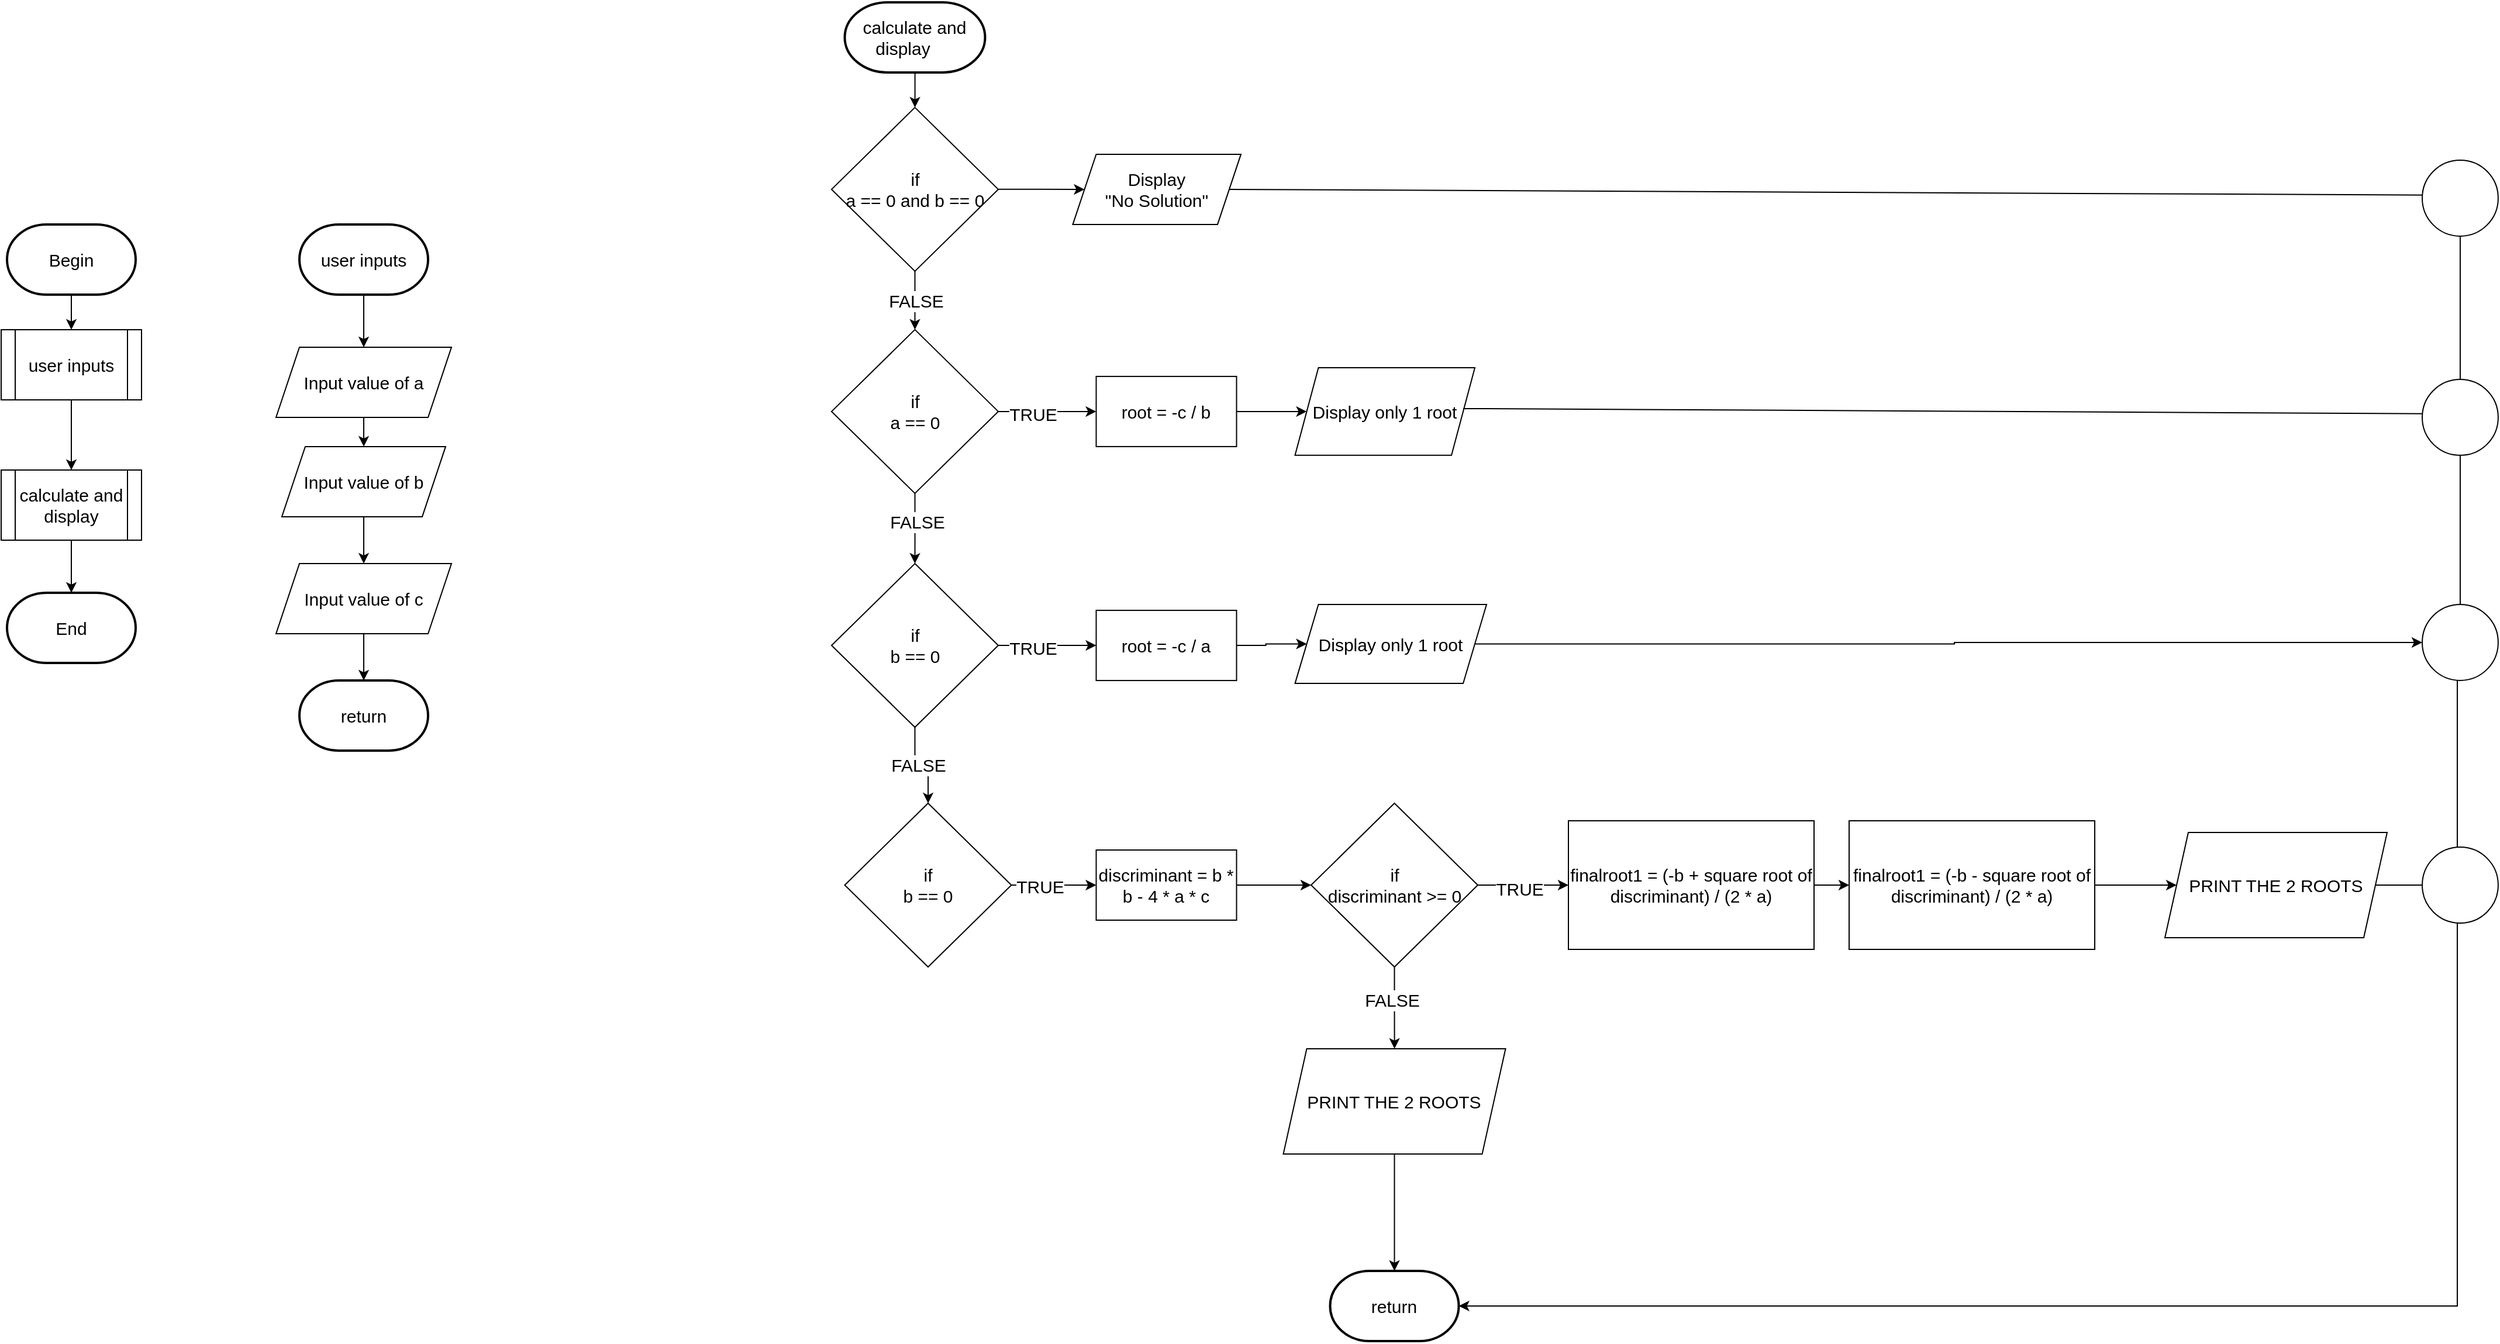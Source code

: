 <mxfile version="22.1.11" type="github">
  <diagram name="Page-1" id="sum3KPvAP9c18_npDY0O">
    <mxGraphModel dx="5773" dy="3027" grid="1" gridSize="10" guides="1" tooltips="1" connect="1" arrows="1" fold="1" page="1" pageScale="1" pageWidth="850" pageHeight="1100" math="0" shadow="0">
      <root>
        <mxCell id="0" />
        <mxCell id="1" parent="0" />
        <mxCell id="lr6kMDuDYrGQgOg-v3O_-4" value="" style="edgeStyle=orthogonalEdgeStyle;rounded=0;orthogonalLoop=1;jettySize=auto;html=1;fontSize=15;" edge="1" parent="1" source="lr6kMDuDYrGQgOg-v3O_-1" target="lr6kMDuDYrGQgOg-v3O_-2">
          <mxGeometry relative="1" as="geometry" />
        </mxCell>
        <mxCell id="lr6kMDuDYrGQgOg-v3O_-1" value="&lt;font style=&quot;font-size: 15px;&quot;&gt;Begin&lt;/font&gt;" style="strokeWidth=2;html=1;shape=mxgraph.flowchart.terminator;whiteSpace=wrap;fontSize=15;" vertex="1" parent="1">
          <mxGeometry x="215" y="235" width="110" height="60" as="geometry" />
        </mxCell>
        <mxCell id="lr6kMDuDYrGQgOg-v3O_-5" value="" style="edgeStyle=orthogonalEdgeStyle;rounded=0;orthogonalLoop=1;jettySize=auto;html=1;fontSize=15;" edge="1" parent="1" source="lr6kMDuDYrGQgOg-v3O_-2" target="lr6kMDuDYrGQgOg-v3O_-3">
          <mxGeometry relative="1" as="geometry" />
        </mxCell>
        <mxCell id="lr6kMDuDYrGQgOg-v3O_-2" value="user inputs" style="shape=process;whiteSpace=wrap;html=1;backgroundOutline=1;fontSize=15;" vertex="1" parent="1">
          <mxGeometry x="210" y="325" width="120" height="60" as="geometry" />
        </mxCell>
        <mxCell id="lr6kMDuDYrGQgOg-v3O_-7" value="" style="edgeStyle=orthogonalEdgeStyle;rounded=0;orthogonalLoop=1;jettySize=auto;html=1;fontSize=15;" edge="1" parent="1" source="lr6kMDuDYrGQgOg-v3O_-3" target="lr6kMDuDYrGQgOg-v3O_-6">
          <mxGeometry relative="1" as="geometry" />
        </mxCell>
        <mxCell id="lr6kMDuDYrGQgOg-v3O_-3" value="calculate and display" style="shape=process;whiteSpace=wrap;html=1;backgroundOutline=1;fontSize=15;" vertex="1" parent="1">
          <mxGeometry x="210" y="445" width="120" height="60" as="geometry" />
        </mxCell>
        <mxCell id="lr6kMDuDYrGQgOg-v3O_-6" value="&lt;font style=&quot;font-size: 15px;&quot;&gt;End&lt;/font&gt;" style="strokeWidth=2;html=1;shape=mxgraph.flowchart.terminator;whiteSpace=wrap;fontSize=15;" vertex="1" parent="1">
          <mxGeometry x="215" y="550" width="110" height="60" as="geometry" />
        </mxCell>
        <mxCell id="lr6kMDuDYrGQgOg-v3O_-14" value="" style="edgeStyle=orthogonalEdgeStyle;rounded=0;orthogonalLoop=1;jettySize=auto;html=1;fontSize=15;" edge="1" parent="1" source="lr6kMDuDYrGQgOg-v3O_-8" target="lr6kMDuDYrGQgOg-v3O_-9">
          <mxGeometry relative="1" as="geometry" />
        </mxCell>
        <mxCell id="lr6kMDuDYrGQgOg-v3O_-8" value="&lt;span style=&quot;font-size: 15px;&quot;&gt;user inputs&lt;/span&gt;" style="strokeWidth=2;html=1;shape=mxgraph.flowchart.terminator;whiteSpace=wrap;fontSize=15;" vertex="1" parent="1">
          <mxGeometry x="465" y="235" width="110" height="60" as="geometry" />
        </mxCell>
        <mxCell id="lr6kMDuDYrGQgOg-v3O_-13" value="" style="edgeStyle=orthogonalEdgeStyle;rounded=0;orthogonalLoop=1;jettySize=auto;html=1;fontSize=15;" edge="1" parent="1" source="lr6kMDuDYrGQgOg-v3O_-9" target="lr6kMDuDYrGQgOg-v3O_-10">
          <mxGeometry relative="1" as="geometry" />
        </mxCell>
        <mxCell id="lr6kMDuDYrGQgOg-v3O_-9" value="Input value of a" style="shape=parallelogram;perimeter=parallelogramPerimeter;whiteSpace=wrap;html=1;fixedSize=1;fontSize=15;" vertex="1" parent="1">
          <mxGeometry x="445" y="340" width="150" height="60" as="geometry" />
        </mxCell>
        <mxCell id="lr6kMDuDYrGQgOg-v3O_-17" value="" style="edgeStyle=orthogonalEdgeStyle;rounded=0;orthogonalLoop=1;jettySize=auto;html=1;fontSize=15;" edge="1" parent="1" source="lr6kMDuDYrGQgOg-v3O_-10" target="lr6kMDuDYrGQgOg-v3O_-11">
          <mxGeometry relative="1" as="geometry" />
        </mxCell>
        <mxCell id="lr6kMDuDYrGQgOg-v3O_-10" value="Input value of b" style="shape=parallelogram;perimeter=parallelogramPerimeter;whiteSpace=wrap;html=1;fixedSize=1;fontSize=15;" vertex="1" parent="1">
          <mxGeometry x="450" y="424.95" width="140" height="60" as="geometry" />
        </mxCell>
        <mxCell id="lr6kMDuDYrGQgOg-v3O_-19" value="" style="edgeStyle=orthogonalEdgeStyle;rounded=0;orthogonalLoop=1;jettySize=auto;html=1;fontSize=15;" edge="1" parent="1" source="lr6kMDuDYrGQgOg-v3O_-11" target="lr6kMDuDYrGQgOg-v3O_-18">
          <mxGeometry relative="1" as="geometry" />
        </mxCell>
        <mxCell id="lr6kMDuDYrGQgOg-v3O_-11" value="Input value of c" style="shape=parallelogram;perimeter=parallelogramPerimeter;whiteSpace=wrap;html=1;fixedSize=1;fontSize=15;" vertex="1" parent="1">
          <mxGeometry x="445" y="525.04" width="150" height="60" as="geometry" />
        </mxCell>
        <mxCell id="lr6kMDuDYrGQgOg-v3O_-18" value="&lt;font style=&quot;font-size: 15px;&quot;&gt;return&lt;/font&gt;" style="strokeWidth=2;html=1;shape=mxgraph.flowchart.terminator;whiteSpace=wrap;fontSize=15;" vertex="1" parent="1">
          <mxGeometry x="465" y="625" width="110" height="60" as="geometry" />
        </mxCell>
        <mxCell id="lr6kMDuDYrGQgOg-v3O_-22" value="" style="edgeStyle=orthogonalEdgeStyle;rounded=0;orthogonalLoop=1;jettySize=auto;html=1;fontSize=15;" edge="1" parent="1" source="lr6kMDuDYrGQgOg-v3O_-20" target="lr6kMDuDYrGQgOg-v3O_-21">
          <mxGeometry relative="1" as="geometry" />
        </mxCell>
        <mxCell id="lr6kMDuDYrGQgOg-v3O_-20" value="&lt;span style=&quot;font-size: 15px;&quot;&gt;calculate and display&lt;span style=&quot;white-space: pre; font-size: 15px;&quot;&gt;&#x9;&lt;/span&gt;&lt;/span&gt;" style="strokeWidth=2;html=1;shape=mxgraph.flowchart.terminator;whiteSpace=wrap;fontSize=15;" vertex="1" parent="1">
          <mxGeometry x="931.25" y="44.95" width="120" height="60" as="geometry" />
        </mxCell>
        <mxCell id="lr6kMDuDYrGQgOg-v3O_-24" value="" style="edgeStyle=orthogonalEdgeStyle;rounded=0;orthogonalLoop=1;jettySize=auto;html=1;fontSize=15;" edge="1" parent="1" source="lr6kMDuDYrGQgOg-v3O_-21" target="lr6kMDuDYrGQgOg-v3O_-23">
          <mxGeometry relative="1" as="geometry" />
        </mxCell>
        <mxCell id="lr6kMDuDYrGQgOg-v3O_-25" value="FALSE" style="edgeLabel;html=1;align=center;verticalAlign=middle;resizable=0;points=[];fontSize=15;" vertex="1" connectable="0" parent="lr6kMDuDYrGQgOg-v3O_-24">
          <mxGeometry x="-0.013" relative="1" as="geometry">
            <mxPoint as="offset" />
          </mxGeometry>
        </mxCell>
        <mxCell id="lr6kMDuDYrGQgOg-v3O_-33" value="" style="edgeStyle=orthogonalEdgeStyle;rounded=0;orthogonalLoop=1;jettySize=auto;html=1;fontSize=15;" edge="1" parent="1" source="lr6kMDuDYrGQgOg-v3O_-21" target="lr6kMDuDYrGQgOg-v3O_-32">
          <mxGeometry relative="1" as="geometry" />
        </mxCell>
        <mxCell id="lr6kMDuDYrGQgOg-v3O_-21" value="if&lt;br style=&quot;font-size: 15px;&quot;&gt;a == 0 and b == 0" style="rhombus;whiteSpace=wrap;html=1;fontSize=15;" vertex="1" parent="1">
          <mxGeometry x="920" y="134.95" width="142.5" height="140" as="geometry" />
        </mxCell>
        <mxCell id="lr6kMDuDYrGQgOg-v3O_-28" value="" style="edgeStyle=orthogonalEdgeStyle;rounded=0;orthogonalLoop=1;jettySize=auto;html=1;fontSize=15;" edge="1" parent="1" source="lr6kMDuDYrGQgOg-v3O_-23" target="lr6kMDuDYrGQgOg-v3O_-26">
          <mxGeometry relative="1" as="geometry" />
        </mxCell>
        <mxCell id="lr6kMDuDYrGQgOg-v3O_-29" value="TRUE" style="edgeLabel;html=1;align=center;verticalAlign=middle;resizable=0;points=[];fontSize=15;" vertex="1" connectable="0" parent="lr6kMDuDYrGQgOg-v3O_-28">
          <mxGeometry x="-0.291" y="-2" relative="1" as="geometry">
            <mxPoint as="offset" />
          </mxGeometry>
        </mxCell>
        <mxCell id="lr6kMDuDYrGQgOg-v3O_-40" value="" style="edgeStyle=orthogonalEdgeStyle;rounded=0;orthogonalLoop=1;jettySize=auto;html=1;exitX=0.5;exitY=1;exitDx=0;exitDy=0;fontSize=15;" edge="1" parent="1" source="lr6kMDuDYrGQgOg-v3O_-23" target="lr6kMDuDYrGQgOg-v3O_-36">
          <mxGeometry relative="1" as="geometry">
            <mxPoint x="991.345" y="494.946" as="sourcePoint" />
          </mxGeometry>
        </mxCell>
        <mxCell id="lr6kMDuDYrGQgOg-v3O_-41" value="FALSE" style="edgeLabel;html=1;align=center;verticalAlign=middle;resizable=0;points=[];fontSize=15;" vertex="1" connectable="0" parent="lr6kMDuDYrGQgOg-v3O_-40">
          <mxGeometry x="-0.197" y="1" relative="1" as="geometry">
            <mxPoint as="offset" />
          </mxGeometry>
        </mxCell>
        <mxCell id="lr6kMDuDYrGQgOg-v3O_-23" value="if&lt;br style=&quot;font-size: 15px;&quot;&gt;a == 0" style="rhombus;whiteSpace=wrap;html=1;fontSize=15;" vertex="1" parent="1">
          <mxGeometry x="920" y="324.95" width="142.5" height="140" as="geometry" />
        </mxCell>
        <mxCell id="lr6kMDuDYrGQgOg-v3O_-31" value="" style="edgeStyle=orthogonalEdgeStyle;rounded=0;orthogonalLoop=1;jettySize=auto;html=1;fontSize=15;" edge="1" parent="1" source="lr6kMDuDYrGQgOg-v3O_-26" target="lr6kMDuDYrGQgOg-v3O_-30">
          <mxGeometry relative="1" as="geometry" />
        </mxCell>
        <mxCell id="lr6kMDuDYrGQgOg-v3O_-26" value="root = -c / b" style="rounded=0;whiteSpace=wrap;html=1;fontSize=15;" vertex="1" parent="1">
          <mxGeometry x="1146.25" y="364.95" width="120" height="60" as="geometry" />
        </mxCell>
        <mxCell id="lr6kMDuDYrGQgOg-v3O_-30" value="Display only 1 root" style="shape=parallelogram;perimeter=parallelogramPerimeter;whiteSpace=wrap;html=1;fixedSize=1;fontSize=15;" vertex="1" parent="1">
          <mxGeometry x="1316.25" y="357.48" width="153.75" height="74.95" as="geometry" />
        </mxCell>
        <mxCell id="lr6kMDuDYrGQgOg-v3O_-32" value="Display &lt;br style=&quot;font-size: 15px;&quot;&gt;&quot;No Solution&quot;" style="shape=parallelogram;perimeter=parallelogramPerimeter;whiteSpace=wrap;html=1;fixedSize=1;fontSize=15;" vertex="1" parent="1">
          <mxGeometry x="1126.25" y="174.95" width="143.75" height="60" as="geometry" />
        </mxCell>
        <mxCell id="lr6kMDuDYrGQgOg-v3O_-34" value="" style="edgeStyle=orthogonalEdgeStyle;rounded=0;orthogonalLoop=1;jettySize=auto;html=1;fontSize=15;" edge="1" parent="1" source="lr6kMDuDYrGQgOg-v3O_-36" target="lr6kMDuDYrGQgOg-v3O_-38">
          <mxGeometry relative="1" as="geometry" />
        </mxCell>
        <mxCell id="lr6kMDuDYrGQgOg-v3O_-35" value="TRUE" style="edgeLabel;html=1;align=center;verticalAlign=middle;resizable=0;points=[];fontSize=15;" vertex="1" connectable="0" parent="lr6kMDuDYrGQgOg-v3O_-34">
          <mxGeometry x="-0.291" y="-2" relative="1" as="geometry">
            <mxPoint as="offset" />
          </mxGeometry>
        </mxCell>
        <mxCell id="lr6kMDuDYrGQgOg-v3O_-43" value="" style="edgeStyle=orthogonalEdgeStyle;rounded=0;orthogonalLoop=1;jettySize=auto;html=1;fontSize=15;" edge="1" parent="1" source="lr6kMDuDYrGQgOg-v3O_-36" target="lr6kMDuDYrGQgOg-v3O_-42">
          <mxGeometry relative="1" as="geometry" />
        </mxCell>
        <mxCell id="lr6kMDuDYrGQgOg-v3O_-44" value="FALSE" style="edgeLabel;html=1;align=center;verticalAlign=middle;resizable=0;points=[];fontSize=15;" vertex="1" connectable="0" parent="lr6kMDuDYrGQgOg-v3O_-43">
          <mxGeometry x="-0.089" y="1" relative="1" as="geometry">
            <mxPoint as="offset" />
          </mxGeometry>
        </mxCell>
        <mxCell id="lr6kMDuDYrGQgOg-v3O_-36" value="if&lt;br style=&quot;font-size: 15px;&quot;&gt;b == 0" style="rhombus;whiteSpace=wrap;html=1;fontSize=15;" vertex="1" parent="1">
          <mxGeometry x="920" y="525.04" width="142.5" height="140" as="geometry" />
        </mxCell>
        <mxCell id="lr6kMDuDYrGQgOg-v3O_-37" value="" style="edgeStyle=orthogonalEdgeStyle;rounded=0;orthogonalLoop=1;jettySize=auto;html=1;fontSize=15;" edge="1" parent="1" source="lr6kMDuDYrGQgOg-v3O_-38" target="lr6kMDuDYrGQgOg-v3O_-39">
          <mxGeometry relative="1" as="geometry" />
        </mxCell>
        <mxCell id="lr6kMDuDYrGQgOg-v3O_-38" value="root = -c / a" style="rounded=0;whiteSpace=wrap;html=1;fontSize=15;" vertex="1" parent="1">
          <mxGeometry x="1146.25" y="565.04" width="120" height="60" as="geometry" />
        </mxCell>
        <mxCell id="lr6kMDuDYrGQgOg-v3O_-66" value="" style="edgeStyle=orthogonalEdgeStyle;rounded=0;orthogonalLoop=1;jettySize=auto;html=1;" edge="1" parent="1" source="lr6kMDuDYrGQgOg-v3O_-77" target="lr6kMDuDYrGQgOg-v3O_-62">
          <mxGeometry relative="1" as="geometry">
            <Array as="points">
              <mxPoint x="2310" y="594" />
              <mxPoint x="2310" y="1170" />
            </Array>
          </mxGeometry>
        </mxCell>
        <mxCell id="lr6kMDuDYrGQgOg-v3O_-39" value="Display only 1 root" style="shape=parallelogram;perimeter=parallelogramPerimeter;whiteSpace=wrap;html=1;fixedSize=1;fontSize=15;" vertex="1" parent="1">
          <mxGeometry x="1316.25" y="560" width="163.75" height="67.56" as="geometry" />
        </mxCell>
        <mxCell id="lr6kMDuDYrGQgOg-v3O_-46" value="" style="edgeStyle=orthogonalEdgeStyle;rounded=0;orthogonalLoop=1;jettySize=auto;html=1;fontSize=15;" edge="1" parent="1" source="lr6kMDuDYrGQgOg-v3O_-42" target="lr6kMDuDYrGQgOg-v3O_-45">
          <mxGeometry relative="1" as="geometry" />
        </mxCell>
        <mxCell id="lr6kMDuDYrGQgOg-v3O_-47" value="TRUE" style="edgeLabel;html=1;align=center;verticalAlign=middle;resizable=0;points=[];fontSize=15;" vertex="1" connectable="0" parent="lr6kMDuDYrGQgOg-v3O_-46">
          <mxGeometry x="-0.358" y="-1" relative="1" as="geometry">
            <mxPoint as="offset" />
          </mxGeometry>
        </mxCell>
        <mxCell id="lr6kMDuDYrGQgOg-v3O_-42" value="if&lt;br style=&quot;font-size: 15px;&quot;&gt;b == 0" style="rhombus;whiteSpace=wrap;html=1;fontSize=15;" vertex="1" parent="1">
          <mxGeometry x="931.25" y="730.0" width="142.5" height="140" as="geometry" />
        </mxCell>
        <mxCell id="lr6kMDuDYrGQgOg-v3O_-50" value="" style="edgeStyle=orthogonalEdgeStyle;rounded=0;orthogonalLoop=1;jettySize=auto;html=1;fontSize=15;" edge="1" parent="1" source="lr6kMDuDYrGQgOg-v3O_-45" target="lr6kMDuDYrGQgOg-v3O_-49">
          <mxGeometry relative="1" as="geometry" />
        </mxCell>
        <mxCell id="lr6kMDuDYrGQgOg-v3O_-45" value="discriminant = b * b - 4 * a * c" style="rounded=0;whiteSpace=wrap;html=1;fontSize=15;" vertex="1" parent="1">
          <mxGeometry x="1146.25" y="770.0" width="120" height="60" as="geometry" />
        </mxCell>
        <mxCell id="lr6kMDuDYrGQgOg-v3O_-52" value="" style="edgeStyle=orthogonalEdgeStyle;rounded=0;orthogonalLoop=1;jettySize=auto;html=1;fontSize=15;" edge="1" parent="1" source="lr6kMDuDYrGQgOg-v3O_-49" target="lr6kMDuDYrGQgOg-v3O_-51">
          <mxGeometry relative="1" as="geometry" />
        </mxCell>
        <mxCell id="lr6kMDuDYrGQgOg-v3O_-55" value="&lt;font style=&quot;font-size: 15px;&quot;&gt;TRUE&lt;/font&gt;" style="edgeLabel;html=1;align=center;verticalAlign=middle;resizable=0;points=[];" vertex="1" connectable="0" parent="lr6kMDuDYrGQgOg-v3O_-52">
          <mxGeometry x="-0.174" y="-3" relative="1" as="geometry">
            <mxPoint x="3" as="offset" />
          </mxGeometry>
        </mxCell>
        <mxCell id="lr6kMDuDYrGQgOg-v3O_-60" value="" style="edgeStyle=orthogonalEdgeStyle;rounded=0;orthogonalLoop=1;jettySize=auto;html=1;" edge="1" parent="1" source="lr6kMDuDYrGQgOg-v3O_-49" target="lr6kMDuDYrGQgOg-v3O_-59">
          <mxGeometry relative="1" as="geometry" />
        </mxCell>
        <mxCell id="lr6kMDuDYrGQgOg-v3O_-61" value="&lt;font style=&quot;font-size: 15px;&quot;&gt;FALSE&lt;/font&gt;" style="edgeLabel;html=1;align=center;verticalAlign=middle;resizable=0;points=[];" vertex="1" connectable="0" parent="lr6kMDuDYrGQgOg-v3O_-60">
          <mxGeometry x="-0.213" y="-3" relative="1" as="geometry">
            <mxPoint as="offset" />
          </mxGeometry>
        </mxCell>
        <mxCell id="lr6kMDuDYrGQgOg-v3O_-49" value="if&lt;br style=&quot;font-size: 15px;&quot;&gt;discriminant &amp;gt;= 0" style="rhombus;whiteSpace=wrap;html=1;fontSize=15;" vertex="1" parent="1">
          <mxGeometry x="1330" y="730.0" width="142.5" height="140" as="geometry" />
        </mxCell>
        <mxCell id="lr6kMDuDYrGQgOg-v3O_-54" value="" style="edgeStyle=orthogonalEdgeStyle;rounded=0;orthogonalLoop=1;jettySize=auto;html=1;" edge="1" parent="1" source="lr6kMDuDYrGQgOg-v3O_-51" target="lr6kMDuDYrGQgOg-v3O_-53">
          <mxGeometry relative="1" as="geometry" />
        </mxCell>
        <mxCell id="lr6kMDuDYrGQgOg-v3O_-51" value="&lt;font style=&quot;font-size: 15px;&quot;&gt;finalroot1 = (-b + square root of discriminant) / (2 * a)&lt;/font&gt;" style="rounded=0;whiteSpace=wrap;html=1;fontSize=15;" vertex="1" parent="1">
          <mxGeometry x="1550" y="745" width="210" height="110" as="geometry" />
        </mxCell>
        <mxCell id="lr6kMDuDYrGQgOg-v3O_-58" value="" style="edgeStyle=orthogonalEdgeStyle;rounded=0;orthogonalLoop=1;jettySize=auto;html=1;" edge="1" parent="1" source="lr6kMDuDYrGQgOg-v3O_-53" target="lr6kMDuDYrGQgOg-v3O_-56">
          <mxGeometry relative="1" as="geometry" />
        </mxCell>
        <mxCell id="lr6kMDuDYrGQgOg-v3O_-53" value="&lt;font style=&quot;font-size: 15px;&quot;&gt;finalroot1 = (-b - square root of discriminant) / (2 * a)&lt;/font&gt;" style="rounded=0;whiteSpace=wrap;html=1;fontSize=15;" vertex="1" parent="1">
          <mxGeometry x="1790" y="745" width="210" height="110" as="geometry" />
        </mxCell>
        <mxCell id="lr6kMDuDYrGQgOg-v3O_-56" value="&lt;font style=&quot;font-size: 15px;&quot;&gt;PRINT THE 2 ROOTS&lt;/font&gt;" style="shape=parallelogram;perimeter=parallelogramPerimeter;whiteSpace=wrap;html=1;fixedSize=1;" vertex="1" parent="1">
          <mxGeometry x="2060" y="755" width="190" height="90" as="geometry" />
        </mxCell>
        <mxCell id="lr6kMDuDYrGQgOg-v3O_-64" value="" style="edgeStyle=orthogonalEdgeStyle;rounded=0;orthogonalLoop=1;jettySize=auto;html=1;" edge="1" parent="1" source="lr6kMDuDYrGQgOg-v3O_-59" target="lr6kMDuDYrGQgOg-v3O_-62">
          <mxGeometry relative="1" as="geometry" />
        </mxCell>
        <mxCell id="lr6kMDuDYrGQgOg-v3O_-59" value="&lt;font style=&quot;font-size: 15px;&quot;&gt;PRINT THE 2 ROOTS&lt;/font&gt;" style="shape=parallelogram;perimeter=parallelogramPerimeter;whiteSpace=wrap;html=1;fixedSize=1;" vertex="1" parent="1">
          <mxGeometry x="1306.25" y="940" width="190" height="90" as="geometry" />
        </mxCell>
        <mxCell id="lr6kMDuDYrGQgOg-v3O_-62" value="&lt;font style=&quot;font-size: 15px;&quot;&gt;return&lt;/font&gt;" style="strokeWidth=2;html=1;shape=mxgraph.flowchart.terminator;whiteSpace=wrap;fontSize=15;" vertex="1" parent="1">
          <mxGeometry x="1346.25" y="1130" width="110" height="60" as="geometry" />
        </mxCell>
        <mxCell id="lr6kMDuDYrGQgOg-v3O_-67" value="" style="endArrow=none;html=1;rounded=0;strokeColor=default;entryX=1;entryY=0.5;entryDx=0;entryDy=0;" edge="1" parent="1" target="lr6kMDuDYrGQgOg-v3O_-32">
          <mxGeometry width="50" height="50" relative="1" as="geometry">
            <mxPoint x="2310" y="210" as="sourcePoint" />
            <mxPoint x="1270" y="204.18" as="targetPoint" />
          </mxGeometry>
        </mxCell>
        <mxCell id="lr6kMDuDYrGQgOg-v3O_-68" value="" style="endArrow=none;html=1;rounded=0;strokeColor=default;" edge="1" parent="1" source="lr6kMDuDYrGQgOg-v3O_-71">
          <mxGeometry width="50" height="50" relative="1" as="geometry">
            <mxPoint x="2310" y="600" as="sourcePoint" />
            <mxPoint x="2310" y="210" as="targetPoint" />
          </mxGeometry>
        </mxCell>
        <mxCell id="lr6kMDuDYrGQgOg-v3O_-69" value="" style="endArrow=none;html=1;rounded=0;strokeColor=default;entryX=1;entryY=0.5;entryDx=0;entryDy=0;" edge="1" parent="1">
          <mxGeometry width="50" height="50" relative="1" as="geometry">
            <mxPoint x="2310" y="397" as="sourcePoint" />
            <mxPoint x="1460" y="392.45" as="targetPoint" />
          </mxGeometry>
        </mxCell>
        <mxCell id="lr6kMDuDYrGQgOg-v3O_-70" value="" style="endArrow=none;html=1;rounded=0;strokeColor=default;entryX=1;entryY=0.5;entryDx=0;entryDy=0;" edge="1" parent="1" target="lr6kMDuDYrGQgOg-v3O_-56">
          <mxGeometry width="50" height="50" relative="1" as="geometry">
            <mxPoint x="2310" y="800" as="sourcePoint" />
            <mxPoint x="1280" y="225" as="targetPoint" />
          </mxGeometry>
        </mxCell>
        <mxCell id="lr6kMDuDYrGQgOg-v3O_-72" value="" style="endArrow=none;html=1;rounded=0;strokeColor=default;" edge="1" parent="1" source="lr6kMDuDYrGQgOg-v3O_-73" target="lr6kMDuDYrGQgOg-v3O_-71">
          <mxGeometry width="50" height="50" relative="1" as="geometry">
            <mxPoint x="2310" y="600" as="sourcePoint" />
            <mxPoint x="2310" y="210" as="targetPoint" />
          </mxGeometry>
        </mxCell>
        <mxCell id="lr6kMDuDYrGQgOg-v3O_-71" value="" style="ellipse;whiteSpace=wrap;html=1;aspect=fixed;" vertex="1" parent="1">
          <mxGeometry x="2280" y="180" width="64.95" height="64.95" as="geometry" />
        </mxCell>
        <mxCell id="lr6kMDuDYrGQgOg-v3O_-74" value="" style="endArrow=none;html=1;rounded=0;strokeColor=default;" edge="1" parent="1" source="lr6kMDuDYrGQgOg-v3O_-75" target="lr6kMDuDYrGQgOg-v3O_-73">
          <mxGeometry width="50" height="50" relative="1" as="geometry">
            <mxPoint x="2310" y="600" as="sourcePoint" />
            <mxPoint x="2312" y="245" as="targetPoint" />
          </mxGeometry>
        </mxCell>
        <mxCell id="lr6kMDuDYrGQgOg-v3O_-73" value="" style="ellipse;whiteSpace=wrap;html=1;aspect=fixed;" vertex="1" parent="1">
          <mxGeometry x="2280" y="367.48" width="64.95" height="64.95" as="geometry" />
        </mxCell>
        <mxCell id="lr6kMDuDYrGQgOg-v3O_-76" value="" style="endArrow=none;html=1;rounded=0;strokeColor=default;" edge="1" parent="1" target="lr6kMDuDYrGQgOg-v3O_-75">
          <mxGeometry width="50" height="50" relative="1" as="geometry">
            <mxPoint x="2310" y="600" as="sourcePoint" />
            <mxPoint x="2312" y="432" as="targetPoint" />
          </mxGeometry>
        </mxCell>
        <mxCell id="lr6kMDuDYrGQgOg-v3O_-77" value="" style="ellipse;whiteSpace=wrap;html=1;aspect=fixed;" vertex="1" parent="1">
          <mxGeometry x="2280" y="767.53" width="64.95" height="64.95" as="geometry" />
        </mxCell>
        <mxCell id="lr6kMDuDYrGQgOg-v3O_-79" value="" style="edgeStyle=orthogonalEdgeStyle;rounded=0;orthogonalLoop=1;jettySize=auto;html=1;" edge="1" parent="1" source="lr6kMDuDYrGQgOg-v3O_-39" target="lr6kMDuDYrGQgOg-v3O_-75">
          <mxGeometry relative="1" as="geometry">
            <mxPoint x="1470" y="594" as="sourcePoint" />
            <mxPoint x="2312" y="768" as="targetPoint" />
            <Array as="points" />
          </mxGeometry>
        </mxCell>
        <mxCell id="lr6kMDuDYrGQgOg-v3O_-75" value="" style="ellipse;whiteSpace=wrap;html=1;aspect=fixed;" vertex="1" parent="1">
          <mxGeometry x="2280" y="560" width="64.95" height="64.95" as="geometry" />
        </mxCell>
      </root>
    </mxGraphModel>
  </diagram>
</mxfile>
